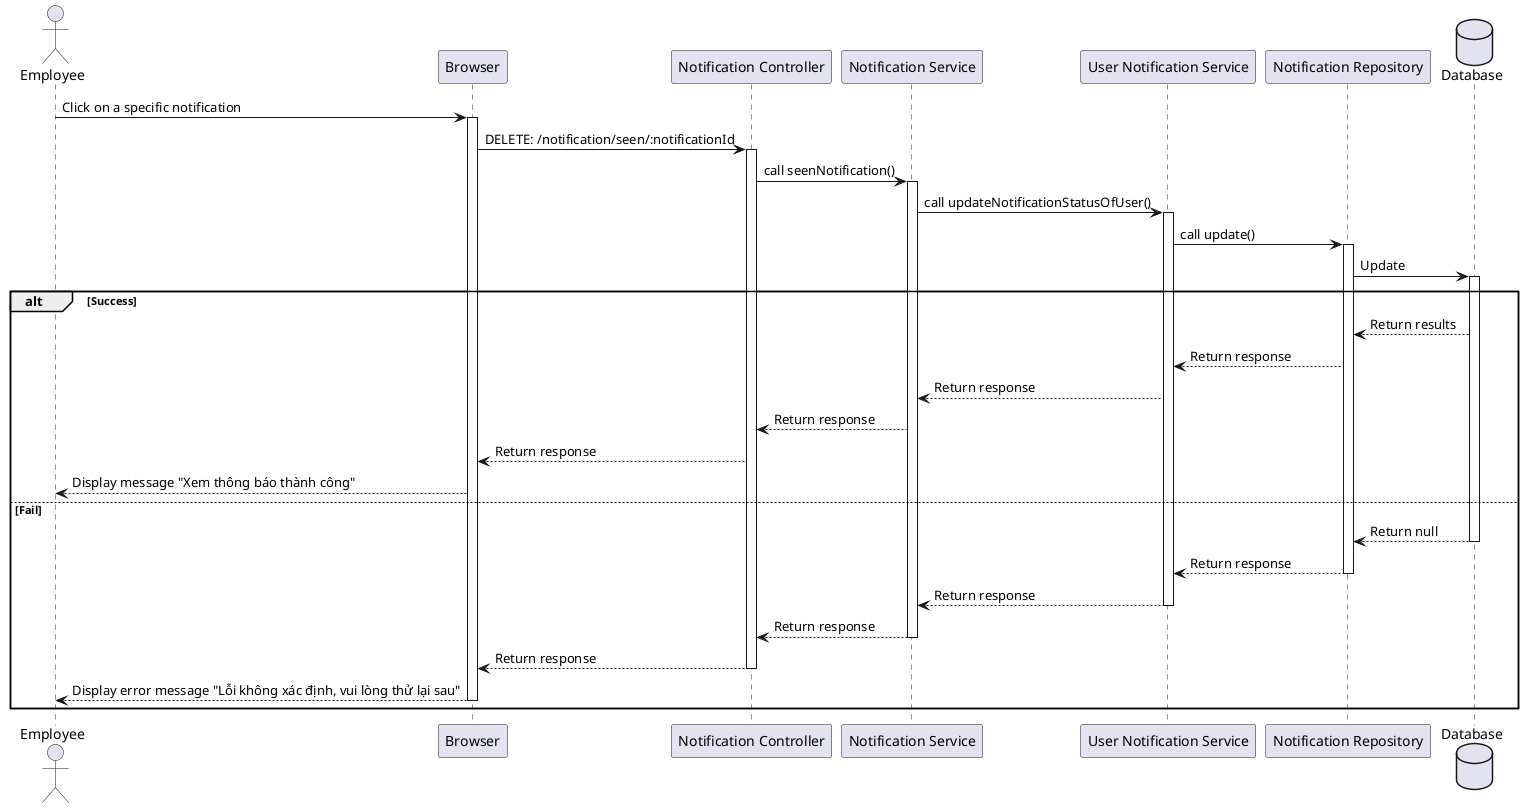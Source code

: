 @startuml

actor Employee as user
participant Browser as a
participant "Notification Controller" as b
participant "Notification Service" as c
participant "User Notification Service" as d
participant "Notification Repository" as e
database Database as f

user -> a++: Click on a specific notification
a -> b++: DELETE: /notification/seen/:notificationId
b -> c++: call seenNotification()
c -> d++: call updateNotificationStatusOfUser()
d -> e++: call update()
e -> f++: Update
alt Success
    f --> e: Return results
    e --> d: Return response
    d --> c: Return response
    c --> b: Return response
    b --> a: Return response
    a --> user: Display message "Xem thông báo thành công"
else Fail
    f --> e--: Return null
    e --> d--: Return response
    d --> c--: Return response
    c --> b--: Return response
    b --> a--: Return response
    a --> user--: Display error message "Lỗi không xác định, vui lòng thử lại sau"
end
@enduml